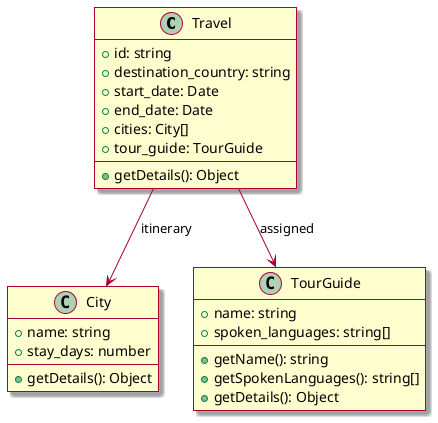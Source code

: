 'Code written by Lucas Mouette'

@startuml
skin rose

class Travel {
  +id: string
  +destination_country: string
  +start_date: Date
  +end_date: Date
  +cities: City[]
  +tour_guide: TourGuide
  
  +getDetails(): Object
}

class City {
  +name: string
  +stay_days: number

  +getDetails(): Object
}

class TourGuide {
  +name: string
  +spoken_languages: string[]

  +getName(): string
  +getSpokenLanguages(): string[]
  +getDetails(): Object
}

Travel --> City : itinerary
Travel --> TourGuide : assigned
@enduml